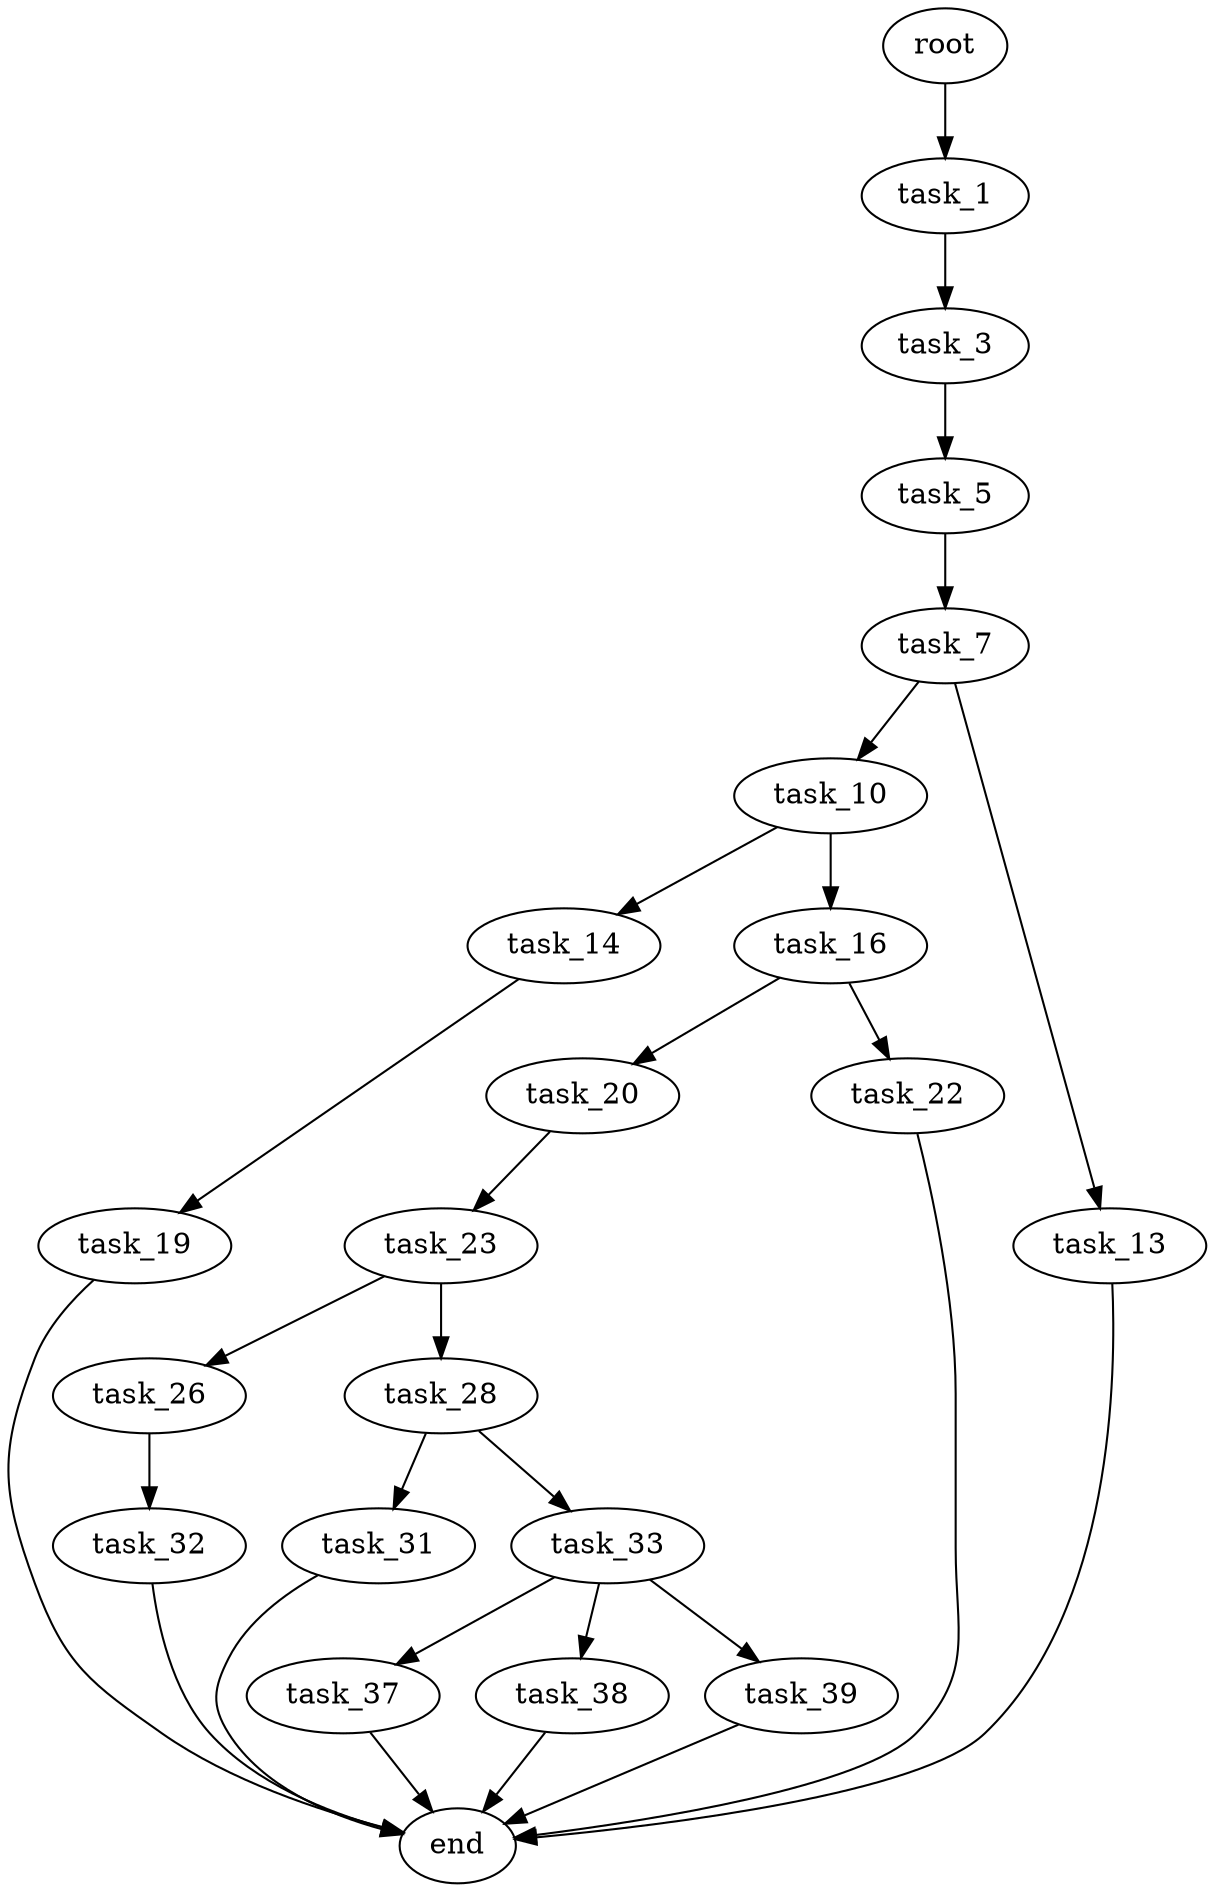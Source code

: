 digraph G {
  root [size="0.000000"];
  task_1 [size="8589934592.000000"];
  task_3 [size="1073741824000.000000"];
  task_5 [size="8589934592.000000"];
  task_7 [size="417289151593.000000"];
  task_10 [size="12300333847.000000"];
  task_13 [size="15517713641.000000"];
  task_14 [size="28991029248.000000"];
  task_16 [size="782757789696.000000"];
  task_19 [size="25190539547.000000"];
  task_20 [size="96434829543.000000"];
  task_22 [size="81940980942.000000"];
  task_23 [size="97286159748.000000"];
  task_26 [size="1073741824000.000000"];
  task_28 [size="782757789696.000000"];
  task_31 [size="52144320875.000000"];
  task_32 [size="485572761194.000000"];
  task_33 [size="129616903118.000000"];
  task_37 [size="135171933549.000000"];
  task_38 [size="573931029092.000000"];
  task_39 [size="305938682566.000000"];
  end [size="0.000000"];

  root -> task_1 [size="1.000000"];
  task_1 -> task_3 [size="33554432.000000"];
  task_3 -> task_5 [size="838860800.000000"];
  task_5 -> task_7 [size="33554432.000000"];
  task_7 -> task_10 [size="536870912.000000"];
  task_7 -> task_13 [size="536870912.000000"];
  task_10 -> task_14 [size="301989888.000000"];
  task_10 -> task_16 [size="301989888.000000"];
  task_13 -> end [size="1.000000"];
  task_14 -> task_19 [size="75497472.000000"];
  task_16 -> task_20 [size="679477248.000000"];
  task_16 -> task_22 [size="679477248.000000"];
  task_19 -> end [size="1.000000"];
  task_20 -> task_23 [size="209715200.000000"];
  task_22 -> end [size="1.000000"];
  task_23 -> task_26 [size="209715200.000000"];
  task_23 -> task_28 [size="209715200.000000"];
  task_26 -> task_32 [size="838860800.000000"];
  task_28 -> task_31 [size="679477248.000000"];
  task_28 -> task_33 [size="679477248.000000"];
  task_31 -> end [size="1.000000"];
  task_32 -> end [size="1.000000"];
  task_33 -> task_37 [size="411041792.000000"];
  task_33 -> task_38 [size="411041792.000000"];
  task_33 -> task_39 [size="411041792.000000"];
  task_37 -> end [size="1.000000"];
  task_38 -> end [size="1.000000"];
  task_39 -> end [size="1.000000"];
}

